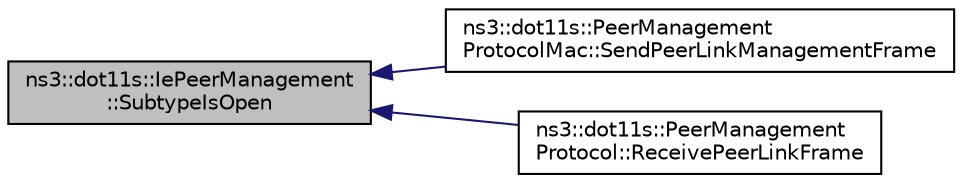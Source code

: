 digraph "ns3::dot11s::IePeerManagement::SubtypeIsOpen"
{
  edge [fontname="Helvetica",fontsize="10",labelfontname="Helvetica",labelfontsize="10"];
  node [fontname="Helvetica",fontsize="10",shape=record];
  rankdir="LR";
  Node1 [label="ns3::dot11s::IePeerManagement\l::SubtypeIsOpen",height=0.2,width=0.4,color="black", fillcolor="grey75", style="filled", fontcolor="black"];
  Node1 -> Node2 [dir="back",color="midnightblue",fontsize="10",style="solid"];
  Node2 [label="ns3::dot11s::PeerManagement\lProtocolMac::SendPeerLinkManagementFrame",height=0.2,width=0.4,color="black", fillcolor="white", style="filled",URL="$dd/df9/classns3_1_1dot11s_1_1PeerManagementProtocolMac.html#ac115ede0884b0aab008867d5f4354e38"];
  Node1 -> Node3 [dir="back",color="midnightblue",fontsize="10",style="solid"];
  Node3 [label="ns3::dot11s::PeerManagement\lProtocol::ReceivePeerLinkFrame",height=0.2,width=0.4,color="black", fillcolor="white", style="filled",URL="$d7/d46/classns3_1_1dot11s_1_1PeerManagementProtocol.html#a04fecd800dd1587dc671735f5c9f2111",tooltip="Methods that handle Peer link management frames interaction: "];
}
